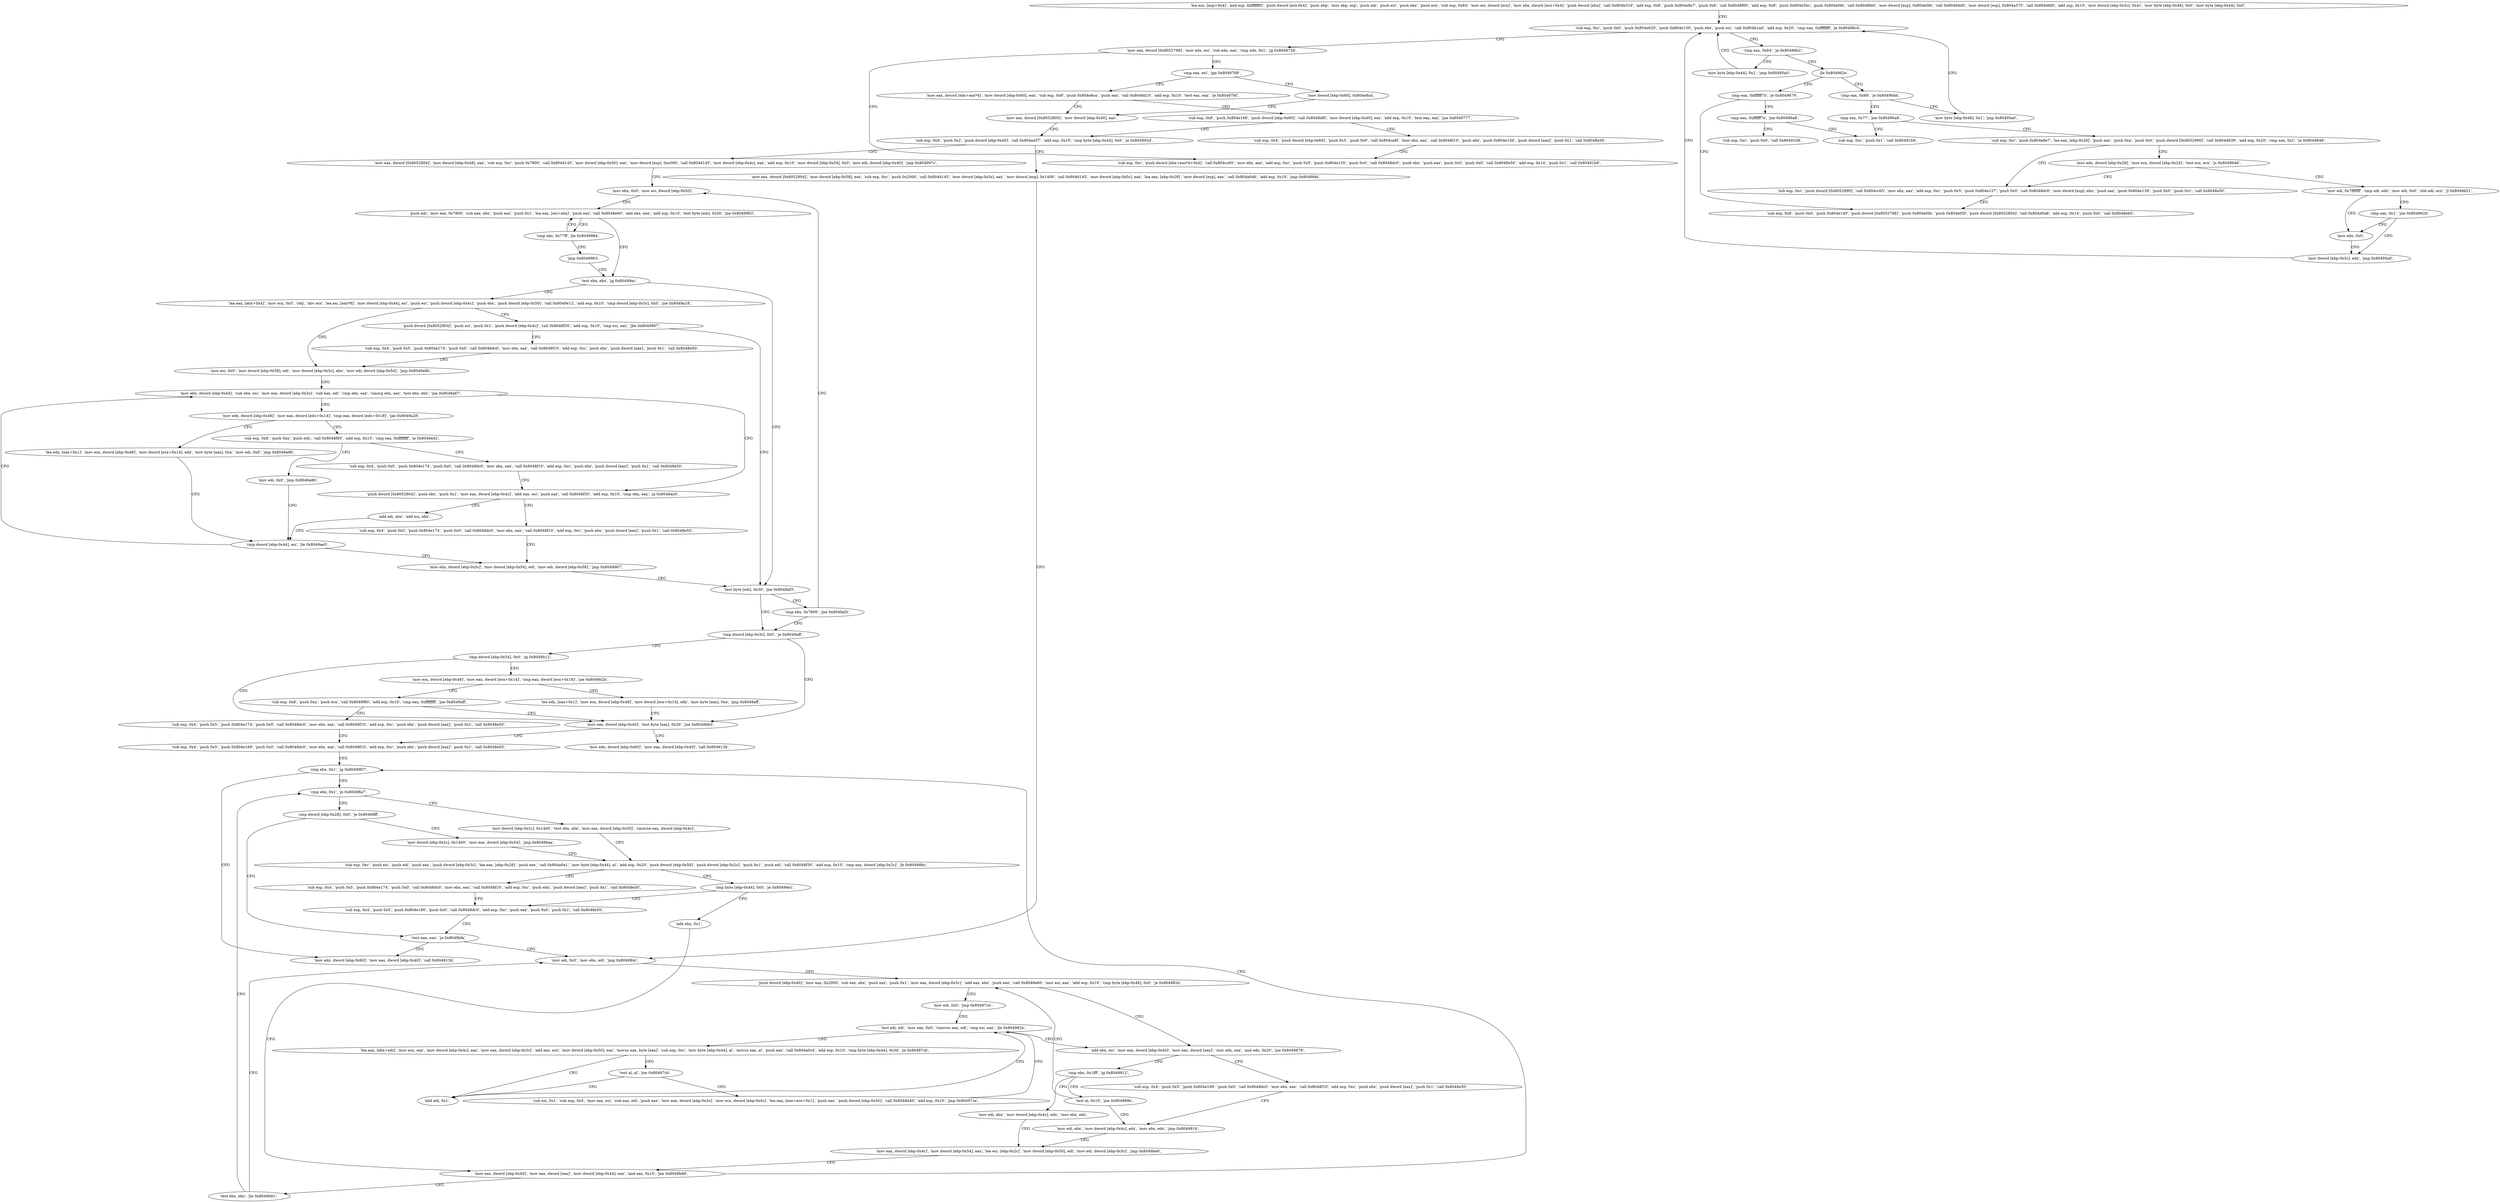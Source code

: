 digraph "func" {
"134518069" [label = "'lea ecx, [esp+0x4]', 'and esp, 0xfffffff0', 'push dword [ecx-0x4]', 'push ebp', 'mov ebp, esp', 'push edi', 'push esi', 'push ebx', 'push ecx', 'sub esp, 0x64', 'mov esi, dword [ecx]', 'mov ebx, dword [ecx+0x4]', 'push dword [ebx]', 'call 0x804b319', 'add esp, 0x8', 'push 0x804e8e7', 'push 0x6', 'call 0x8048f60', 'add esp, 0x8', 'push 0x804e5bc', 'push 0x804e0fe', 'call 0x8048fe0', 'mov dword [esp], 0x804e0fe', 'call 0x8048dd0', 'mov dword [esp], 0x804a375', 'call 0x804dfd0', 'add esp, 0x10', 'mov dword [ebp-0x3c], 0x4c', 'mov byte [ebp-0x48], 0x0', 'mov byte [ebp-0x44], 0x0', " ]
"134518176" [label = "'sub esp, 0xc', 'push 0x0', 'push 0x804e620', 'push 0x804e150', 'push ebx', 'push esi', 'call 0x804b1ad', 'add esp, 0x20', 'cmp eax, 0xffffffff', 'je 0x80496c4', " ]
"134518468" [label = "'mov eax, dword [0x8052798]', 'mov edx, esi', 'sub edx, eax', 'cmp edx, 0x1', 'jg 0x8049734', " ]
"134518580" [label = "'sub esp, 0xc', 'push dword [ebx+eax*4+0x4]', 'call 0x804cc65', 'mov ebx, eax', 'add esp, 0xc', 'push 0x5', 'push 0x804e155', 'push 0x0', 'call 0x8048dc0', 'push ebx', 'push eax', 'push 0x0', 'push 0x0', 'call 0x8048e50', 'add esp, 0x14', 'push 0x1', 'call 0x80491b9', " ]
"134518482" [label = "'cmp eax, esi', 'jge 0x8049768', " ]
"134518210" [label = "'cmp eax, 0x64', 'je 0x80496b2', " ]
"134518450" [label = "'mov byte [ebp-0x44], 0x1', 'jmp 0x80495a0', " ]
"134518219" [label = "'jle 0x804962e', " ]
"134518632" [label = "'mov dword [ebp-0x60], 0x804e8ca', " ]
"134518490" [label = "'mov eax, dword [ebx+eax*4]', 'mov dword [ebp-0x60], eax', 'sub esp, 0x8', 'push 0x804e8ca', 'push eax', 'call 0x8048d10', 'add esp, 0x10', 'test eax, eax', 'je 0x804976f', " ]
"134518318" [label = "'cmp eax, 0xffffff7d', 'je 0x8049679', " ]
"134518221" [label = "'cmp eax, 0x69', 'je 0x80496bb', " ]
"134518639" [label = "'mov eax, dword [0x8052800]', 'mov dword [ebp-0x40], eax', " ]
"134518517" [label = "'sub esp, 0x8', 'push 0x804e166', 'push dword [ebp-0x60]', 'call 0x8048df0', 'mov dword [ebp-0x40], eax', 'add esp, 0x10', 'test eax, eax', 'jne 0x8049777', " ]
"134518393" [label = "'sub esp, 0x8', 'push 0x0', 'push 0x804e140', 'push dword [0x8052788]', 'push 0x804e0fa', 'push 0x804e05f', 'push dword [0x8052804]', 'call 0x804d0a8', 'add esp, 0x14', 'push 0x0', 'call 0x8048eb0', " ]
"134518325" [label = "'cmp eax, 0xffffff7e', 'jne 0x80496a8', " ]
"134518459" [label = "'mov byte [ebp-0x48], 0x1', 'jmp 0x80495a0', " ]
"134518230" [label = "'cmp eax, 0x77', 'jne 0x80496a8', " ]
"134519085" [label = "'mov eax, dword [0x8052804]', 'mov dword [ebp-0x48], eax', 'sub esp, 0xc', 'push 0x7800', 'call 0x804d145', 'mov dword [ebp-0x50], eax', 'mov dword [esp], 0xc000', 'call 0x804d145', 'mov dword [ebp-0x4c], eax', 'add esp, 0x10', 'mov dword [ebp-0x54], 0x0', 'mov edi, dword [ebp-0x40]', 'jmp 0x804997c', " ]
"134519164" [label = "'mov ebx, 0x0', 'mov esi, dword [ebp-0x50]', " ]
"134518673" [label = "'mov eax, dword [0x8052804]', 'mov dword [ebp-0x58], eax', 'sub esp, 0xc', 'push 0x2000', 'call 0x804d145', 'mov dword [ebp-0x3c], eax', 'mov dword [esp], 0x1400', 'call 0x804d145', 'mov dword [ebp-0x5c], eax', 'lea eax, [ebp-0x28]', 'mov dword [esp], eax', 'call 0x804a0d6', 'add esp, 0x10', 'jmp 0x8049bfa', " ]
"134519802" [label = "'mov edi, 0x0', 'mov ebx, edi', 'jmp 0x804984c', " ]
"134518647" [label = "'sub esp, 0x8', 'push 0x2', 'push dword [ebp-0x40]', 'call 0x804a457', 'add esp, 0x10', 'cmp byte [ebp-0x44], 0x0', 'je 0x804992d', " ]
"134518543" [label = "'sub esp, 0x4', 'push dword [ebp-0x60]', 'push 0x3', 'push 0x0', 'call 0x804ca8f', 'mov ebx, eax', 'call 0x8048f10', 'push ebx', 'push 0x804e13d', 'push dword [eax]', 'push 0x1', 'call 0x8048e50', " ]
"134518440" [label = "'sub esp, 0xc', 'push 0x1', 'call 0x80491b9', " ]
"134518332" [label = "'sub esp, 0xc', 'push 0x0', 'call 0x80491b9', " ]
"134518239" [label = "'sub esp, 0xc', 'push 0x804e8e7', 'lea eax, [ebp-0x28]', 'push eax', 'push 0xa', 'push 0x0', 'push dword [0x8052990]', 'call 0x804d639', 'add esp, 0x20', 'cmp eax, 0x1', 'ja 0x8049646', " ]
"134519172" [label = "'push edi', 'mov eax, 0x7800', 'sub eax, ebx', 'push eax', 'push 0x1', 'lea eax, [esi+ebx]', 'push eax', 'call 0x8048e60', 'add ebx, eax', 'add esp, 0x10', 'test byte [edi], 0x30', 'jne 0x8049963', " ]
"134518860" [label = "'push dword [ebp-0x40]', 'mov eax, 0x2000', 'sub eax, ebx', 'push eax', 'push 0x1', 'mov eax, dword [ebp-0x3c]', 'add eax, ebx', 'push eax', 'call 0x8048e60', 'mov esi, eax', 'add esp, 0x10', 'cmp byte [ebp-0x48], 0x0', 'je 0x804982e', " ]
"134518342" [label = "'sub esp, 0xc', 'push dword [0x8052990]', 'call 0x804cc65', 'mov ebx, eax', 'add esp, 0xc', 'push 0x5', 'push 0x804e127', 'push 0x0', 'call 0x8048dc0', 'mov dword [esp], ebx', 'push eax', 'push 0x804e139', 'push 0x0', 'push 0x1', 'call 0x8048e50', " ]
"134518274" [label = "'mov edx, dword [ebp-0x28]', 'mov ecx, dword [ebp-0x24]', 'test ecx, ecx', 'js 0x8049646', " ]
"134519139" [label = "'test ebx, ebx', 'jg 0x80499ac', " ]
"134519212" [label = "'lea eax, [ebx+0x4]', 'mov ecx, 0x5', 'cdq', 'idiv ecx', 'lea esi, [eax*8]', 'mov dword [ebp-0x44], esi', 'push esi', 'push dword [ebp-0x4c]', 'push ebx', 'push dword [ebp-0x50]', 'call 0x8049e12', 'add esp, 0x10', 'cmp dword [ebp-0x3c], 0x0', 'jne 0x8049a18', " ]
"134519143" [label = "'test byte [edi], 0x30', 'jne 0x8049af3', " ]
"134519202" [label = "'cmp ebx, 0x77ff', 'jle 0x8049984', " ]
"134519210" [label = "'jmp 0x8049963', " ]
"134518830" [label = "'add ebx, esi', 'mov eax, dword [ebp-0x40]', 'mov eax, dword [eax]', 'mov edx, eax', 'and edx, 0x20', 'jne 0x8049879', " ]
"134518895" [label = "'mov edi, 0x0', 'jmp 0x80497ce', " ]
"134518284" [label = "'mov edi, 0x7fffffff', 'cmp edi, edx', 'mov edi, 0x0', 'sbb edi, ecx', 'jl 0x8049621', " ]
"134519320" [label = "'mov esi, 0x0', 'mov dword [ebp-0x58], edi', 'mov dword [ebp-0x5c], ebx', 'mov edi, dword [ebp-0x54]', 'jmp 0x8049a8b', " ]
"134519255" [label = "'push dword [0x8052804]', 'push esi', 'push 0x1', 'push dword [ebp-0x4c]', 'call 0x8048f30', 'add esp, 0x10', 'cmp esi, eax', 'jbe 0x8049967', " ]
"134519539" [label = "'cmp dword [ebp-0x3c], 0x0', 'je 0x8049aff', " ]
"134519152" [label = "'cmp ebx, 0x7800', 'jne 0x8049af3', " ]
"134518905" [label = "'sub esp, 0x4', 'push 0x5', 'push 0x804e169', 'push 0x0', 'call 0x8048dc0', 'mov ebx, eax', 'call 0x8048f10', 'add esp, 0xc', 'push ebx', 'push dword [eax]', 'push 0x1', 'call 0x8048e50', " ]
"134518844" [label = "'cmp ebx, 0x1fff', 'jg 0x8049912', " ]
"134518734" [label = "'test edi, edi', 'mov eax, 0x0', 'cmovns eax, edi', 'cmp esi, eax', 'jle 0x804982e', " ]
"134518305" [label = "'mov edx, 0x0', " ]
"134518300" [label = "'cmp eax, 0x1', 'jne 0x8049626', " ]
"134519435" [label = "'mov ebx, dword [ebp-0x44]', 'sub ebx, esi', 'mov eax, dword [ebp-0x3c]', 'sub eax, edi', 'cmp ebx, eax', 'cmovg ebx, eax', 'test ebx, ebx', 'jne 0x8049a67', " ]
"134519283" [label = "'sub esp, 0x4', 'push 0x5', 'push 0x804e174', 'push 0x0', 'call 0x8048dc0', 'mov ebx, eax', 'call 0x8048f10', 'add esp, 0xc', 'push ebx', 'push dword [eax]', 'push 0x1', 'call 0x8048e50', " ]
"134519551" [label = "'mov eax, dword [ebp-0x40]', 'test byte [eax], 0x20', 'jne 0x8049b63', " ]
"134519545" [label = "'cmp dword [ebp-0x54], 0x0', 'jg 0x8049b12', " ]
"134518942" [label = "'mov edi, ebx', 'mov dword [ebp-0x4c], edx', 'mov ebx, edx', 'jmp 0x8049919', " ]
"134519058" [label = "'mov edi, ebx', 'mov dword [ebp-0x4c], edx', 'mov ebx, edx', " ]
"134518856" [label = "'test al, 0x10', 'jne 0x804989e', " ]
"134518748" [label = "'lea eax, [ebx+edi]', 'mov ecx, eax', 'mov dword [ebp-0x4c], eax', 'mov eax, dword [ebp-0x3c]', 'add eax, ecx', 'mov dword [ebp-0x50], eax', 'movzx eax, byte [eax]', 'sub esp, 0xc', 'mov byte [ebp-0x44], al', 'movsx eax, al', 'push eax', 'call 0x804a0c4', 'add esp, 0x10', 'cmp byte [ebp-0x44], 0x3d', 'je 0x80497cb', " ]
"134518310" [label = "'mov dword [ebp-0x3c], edx', 'jmp 0x80495a0', " ]
"134519399" [label = "'push dword [0x8052804]', 'push ebx', 'push 0x1', 'mov eax, dword [ebp-0x4c]', 'add eax, esi', 'push eax', 'call 0x8048f30', 'add esp, 0x10', 'cmp ebx, eax', 'ja 0x8049ac0', " ]
"134519454" [label = "'mov edx, dword [ebp-0x48]', 'mov eax, dword [edx+0x14]', 'cmp eax, dword [edx+0x18]', 'jae 0x8049a28', " ]
"134519651" [label = "'sub esp, 0x4', 'push 0x5', 'push 0x804e169', 'push 0x0', 'call 0x8048dc0', 'mov ebx, eax', 'call 0x8048f10', 'add esp, 0xc', 'push ebx', 'push dword [eax]', 'push 0x1', 'call 0x8048e50', " ]
"134519559" [label = "'mov edx, dword [ebp-0x60]', 'mov eax, dword [ebp-0x40]', 'call 0x804913b', " ]
"134519570" [label = "'mov ecx, dword [ebp-0x48]', 'mov eax, dword [ecx+0x14]', 'cmp eax, dword [ecx+0x18]', 'jae 0x8049b2b', " ]
"134519065" [label = "'mov eax, dword [ebp-0x4c]', 'mov dword [ebp-0x54], eax', 'lea esi, [ebp-0x2c]', 'mov dword [ebp-0x50], edi', 'mov edi, dword [ebp-0x5c]', 'jmp 0x8049be9', " ]
"134519785" [label = "'mov eax, dword [ebp-0x40]', 'mov eax, dword [eax]', 'mov dword [ebp-0x44], eax', 'and eax, 0x10', 'jne 0x8049b88', " ]
"134518731" [label = "'add edi, 0x1', " ]
"134518791" [label = "'test al, al', 'jne 0x80497cb', " ]
"134519488" [label = "'sub esp, 0x4', 'push 0x5', 'push 0x804e174', 'push 0x0', 'call 0x8048dc0', 'mov ebx, eax', 'call 0x8048f10', 'add esp, 0xc', 'push ebx', 'push dword [eax]', 'push 0x1', 'call 0x8048e50', " ]
"134519426" [label = "'add edi, ebx', 'add esi, ebx', " ]
"134519336" [label = "'sub esp, 0x8', 'push 0xa', 'push edx', 'call 0x8048f80', 'add esp, 0x10', 'cmp eax, 0xffffffff', 'je 0x8049a42', " ]
"134519469" [label = "'lea edx, [eax+0x1]', 'mov ecx, dword [ebp-0x48]', 'mov dword [ecx+0x14], edx', 'mov byte [eax], 0xa', 'mov edi, 0x0', 'jmp 0x8049a86', " ]
"134519688" [label = "'cmp ebx, 0x1', 'jg 0x8049907', " ]
"134519595" [label = "'sub esp, 0x8', 'push 0xa', 'push ecx', 'call 0x8048f80', 'add esp, 0x10', 'cmp eax, 0xffffffff', 'jne 0x8049aff', " ]
"134519581" [label = "'lea edx, [eax+0x1]', 'mov ecx, dword [ebp-0x48]', 'mov dword [ecx+0x14], edx', 'mov byte [eax], 0xa', 'jmp 0x8049aff', " ]
"134519798" [label = "'test ebx, ebx', 'jle 0x8049b91', " ]
"134518795" [label = "'sub esi, 0x1', 'sub esp, 0x4', 'mov eax, esi', 'sub eax, edi', 'push eax', 'mov eax, dword [ebp-0x3c]', 'mov ecx, dword [ebp-0x4c]', 'lea eax, [eax+ecx+0x1]', 'push eax', 'push dword [ebp-0x50]', 'call 0x8048d40', 'add esp, 0x10', 'jmp 0x80497ce', " ]
"134519525" [label = "'mov ebx, dword [ebp-0x5c]', 'mov dword [ebp-0x54], edi', 'mov edi, dword [ebp-0x58]', 'jmp 0x8049967', " ]
"134519430" [label = "'cmp dword [ebp-0x44], esi', 'jle 0x8049ae5', " ]
"134519362" [label = "'sub esp, 0x4', 'push 0x5', 'push 0x804e174', 'push 0x0', 'call 0x8048dc0', 'mov ebx, eax', 'call 0x8048f10', 'add esp, 0xc', 'push ebx', 'push dword [eax]', 'push 0x1', 'call 0x8048e50', " ]
"134519355" [label = "'mov edi, 0x0', 'jmp 0x8049a86', " ]
"134519047" [label = "'mov edx, dword [ebp-0x60]', 'mov eax, dword [ebp-0x40]', 'call 0x804913b', " ]
"134519697" [label = "'cmp ebx, 0x1', 'je 0x80498a7', " ]
"134518951" [label = "'cmp dword [ebp-0x28], 0x0', 'je 0x80498ff', " ]
"134519706" [label = "'mov dword [ebp-0x2c], 0x1400', 'test ebx, ebx', 'mov eax, dword [ebp-0x50]', 'cmovne eax, dword [ebp-0x4c]', " ]
"134519614" [label = "'sub esp, 0x4', 'push 0x5', 'push 0x804e174', 'push 0x0', 'call 0x8048dc0', 'mov ebx, eax', 'call 0x8048f10', 'add esp, 0xc', 'push ebx', 'push dword [eax]', 'push 0x1', 'call 0x8048e50', " ]
"134519039" [label = "'test eax, eax', 'je 0x8049bfa', " ]
"134518957" [label = "'mov dword [ebp-0x2c], 0x1400', 'mov eax, dword [ebp-0x54]', 'jmp 0x8049baa', " ]
"134519722" [label = "'sub esp, 0xc', 'push esi', 'push edi', 'push eax', 'push dword [ebp-0x3c]', 'lea eax, [ebp-0x28]', 'push eax', 'call 0x804a0e1', 'mov byte [ebp-0x44], al', 'add esp, 0x20', 'push dword [ebp-0x58]', 'push dword [ebp-0x2c]', 'push 0x1', 'push edi', 'call 0x8048f30', 'add esp, 0x10', 'cmp eax, dword [ebp-0x2c]', 'jb 0x80498bc', " ]
"134518972" [label = "'sub esp, 0x4', 'push 0x5', 'push 0x804e174', 'push 0x0', 'call 0x8048dc0', 'mov ebx, eax', 'call 0x8048f10', 'add esp, 0xc', 'push ebx', 'push dword [eax]', 'push 0x1', 'call 0x8048e50', " ]
"134519009" [label = "'sub esp, 0x4', 'push 0x5', 'push 0x804e180', 'push 0x0', 'call 0x8048dc0', 'add esp, 0xc', 'push eax', 'push 0x0', 'push 0x1', 'call 0x8048e50', " ]
"134519772" [label = "'cmp byte [ebp-0x44], 0x0', 'je 0x80498e1', " ]
"134519782" [label = "'add ebx, 0x1', " ]
"134518069" -> "134518176" [ label = "CFG" ]
"134518176" -> "134518468" [ label = "CFG" ]
"134518176" -> "134518210" [ label = "CFG" ]
"134518468" -> "134518580" [ label = "CFG" ]
"134518468" -> "134518482" [ label = "CFG" ]
"134518482" -> "134518632" [ label = "CFG" ]
"134518482" -> "134518490" [ label = "CFG" ]
"134518210" -> "134518450" [ label = "CFG" ]
"134518210" -> "134518219" [ label = "CFG" ]
"134518450" -> "134518176" [ label = "CFG" ]
"134518219" -> "134518318" [ label = "CFG" ]
"134518219" -> "134518221" [ label = "CFG" ]
"134518632" -> "134518639" [ label = "CFG" ]
"134518490" -> "134518639" [ label = "CFG" ]
"134518490" -> "134518517" [ label = "CFG" ]
"134518318" -> "134518393" [ label = "CFG" ]
"134518318" -> "134518325" [ label = "CFG" ]
"134518221" -> "134518459" [ label = "CFG" ]
"134518221" -> "134518230" [ label = "CFG" ]
"134518639" -> "134518647" [ label = "CFG" ]
"134518517" -> "134518647" [ label = "CFG" ]
"134518517" -> "134518543" [ label = "CFG" ]
"134518325" -> "134518440" [ label = "CFG" ]
"134518325" -> "134518332" [ label = "CFG" ]
"134518459" -> "134518176" [ label = "CFG" ]
"134518230" -> "134518440" [ label = "CFG" ]
"134518230" -> "134518239" [ label = "CFG" ]
"134519085" -> "134519164" [ label = "CFG" ]
"134519164" -> "134519172" [ label = "CFG" ]
"134518673" -> "134519802" [ label = "CFG" ]
"134519802" -> "134518860" [ label = "CFG" ]
"134518647" -> "134519085" [ label = "CFG" ]
"134518647" -> "134518673" [ label = "CFG" ]
"134518543" -> "134518580" [ label = "CFG" ]
"134518239" -> "134518342" [ label = "CFG" ]
"134518239" -> "134518274" [ label = "CFG" ]
"134519172" -> "134519139" [ label = "CFG" ]
"134519172" -> "134519202" [ label = "CFG" ]
"134518860" -> "134518830" [ label = "CFG" ]
"134518860" -> "134518895" [ label = "CFG" ]
"134518342" -> "134518393" [ label = "CFG" ]
"134518274" -> "134518342" [ label = "CFG" ]
"134518274" -> "134518284" [ label = "CFG" ]
"134519139" -> "134519212" [ label = "CFG" ]
"134519139" -> "134519143" [ label = "CFG" ]
"134519212" -> "134519320" [ label = "CFG" ]
"134519212" -> "134519255" [ label = "CFG" ]
"134519143" -> "134519539" [ label = "CFG" ]
"134519143" -> "134519152" [ label = "CFG" ]
"134519202" -> "134519172" [ label = "CFG" ]
"134519202" -> "134519210" [ label = "CFG" ]
"134519210" -> "134519139" [ label = "CFG" ]
"134518830" -> "134518905" [ label = "CFG" ]
"134518830" -> "134518844" [ label = "CFG" ]
"134518895" -> "134518734" [ label = "CFG" ]
"134518284" -> "134518305" [ label = "CFG" ]
"134518284" -> "134518300" [ label = "CFG" ]
"134519320" -> "134519435" [ label = "CFG" ]
"134519255" -> "134519143" [ label = "CFG" ]
"134519255" -> "134519283" [ label = "CFG" ]
"134519539" -> "134519551" [ label = "CFG" ]
"134519539" -> "134519545" [ label = "CFG" ]
"134519152" -> "134519539" [ label = "CFG" ]
"134519152" -> "134519164" [ label = "CFG" ]
"134518905" -> "134518942" [ label = "CFG" ]
"134518844" -> "134519058" [ label = "CFG" ]
"134518844" -> "134518856" [ label = "CFG" ]
"134518734" -> "134518830" [ label = "CFG" ]
"134518734" -> "134518748" [ label = "CFG" ]
"134518305" -> "134518310" [ label = "CFG" ]
"134518300" -> "134518310" [ label = "CFG" ]
"134518300" -> "134518305" [ label = "CFG" ]
"134519435" -> "134519399" [ label = "CFG" ]
"134519435" -> "134519454" [ label = "CFG" ]
"134519283" -> "134519320" [ label = "CFG" ]
"134519551" -> "134519651" [ label = "CFG" ]
"134519551" -> "134519559" [ label = "CFG" ]
"134519545" -> "134519570" [ label = "CFG" ]
"134519545" -> "134519551" [ label = "CFG" ]
"134518942" -> "134519065" [ label = "CFG" ]
"134519058" -> "134519065" [ label = "CFG" ]
"134518856" -> "134518942" [ label = "CFG" ]
"134518856" -> "134518860" [ label = "CFG" ]
"134518748" -> "134518731" [ label = "CFG" ]
"134518748" -> "134518791" [ label = "CFG" ]
"134518310" -> "134518176" [ label = "CFG" ]
"134519399" -> "134519488" [ label = "CFG" ]
"134519399" -> "134519426" [ label = "CFG" ]
"134519454" -> "134519336" [ label = "CFG" ]
"134519454" -> "134519469" [ label = "CFG" ]
"134519651" -> "134519688" [ label = "CFG" ]
"134519570" -> "134519595" [ label = "CFG" ]
"134519570" -> "134519581" [ label = "CFG" ]
"134519065" -> "134519785" [ label = "CFG" ]
"134519785" -> "134519688" [ label = "CFG" ]
"134519785" -> "134519798" [ label = "CFG" ]
"134518731" -> "134518734" [ label = "CFG" ]
"134518791" -> "134518731" [ label = "CFG" ]
"134518791" -> "134518795" [ label = "CFG" ]
"134519488" -> "134519525" [ label = "CFG" ]
"134519426" -> "134519430" [ label = "CFG" ]
"134519336" -> "134519362" [ label = "CFG" ]
"134519336" -> "134519355" [ label = "CFG" ]
"134519469" -> "134519430" [ label = "CFG" ]
"134519688" -> "134519047" [ label = "CFG" ]
"134519688" -> "134519697" [ label = "CFG" ]
"134519595" -> "134519551" [ label = "CFG" ]
"134519595" -> "134519614" [ label = "CFG" ]
"134519581" -> "134519551" [ label = "CFG" ]
"134519798" -> "134519697" [ label = "CFG" ]
"134519798" -> "134519802" [ label = "CFG" ]
"134518795" -> "134518734" [ label = "CFG" ]
"134519525" -> "134519143" [ label = "CFG" ]
"134519430" -> "134519525" [ label = "CFG" ]
"134519430" -> "134519435" [ label = "CFG" ]
"134519362" -> "134519399" [ label = "CFG" ]
"134519355" -> "134519430" [ label = "CFG" ]
"134519697" -> "134518951" [ label = "CFG" ]
"134519697" -> "134519706" [ label = "CFG" ]
"134518951" -> "134519039" [ label = "CFG" ]
"134518951" -> "134518957" [ label = "CFG" ]
"134519706" -> "134519722" [ label = "CFG" ]
"134519614" -> "134519651" [ label = "CFG" ]
"134519039" -> "134519802" [ label = "CFG" ]
"134519039" -> "134519047" [ label = "CFG" ]
"134518957" -> "134519722" [ label = "CFG" ]
"134519722" -> "134518972" [ label = "CFG" ]
"134519722" -> "134519772" [ label = "CFG" ]
"134518972" -> "134519009" [ label = "CFG" ]
"134519009" -> "134519039" [ label = "CFG" ]
"134519772" -> "134519009" [ label = "CFG" ]
"134519772" -> "134519782" [ label = "CFG" ]
"134519782" -> "134519785" [ label = "CFG" ]
}
